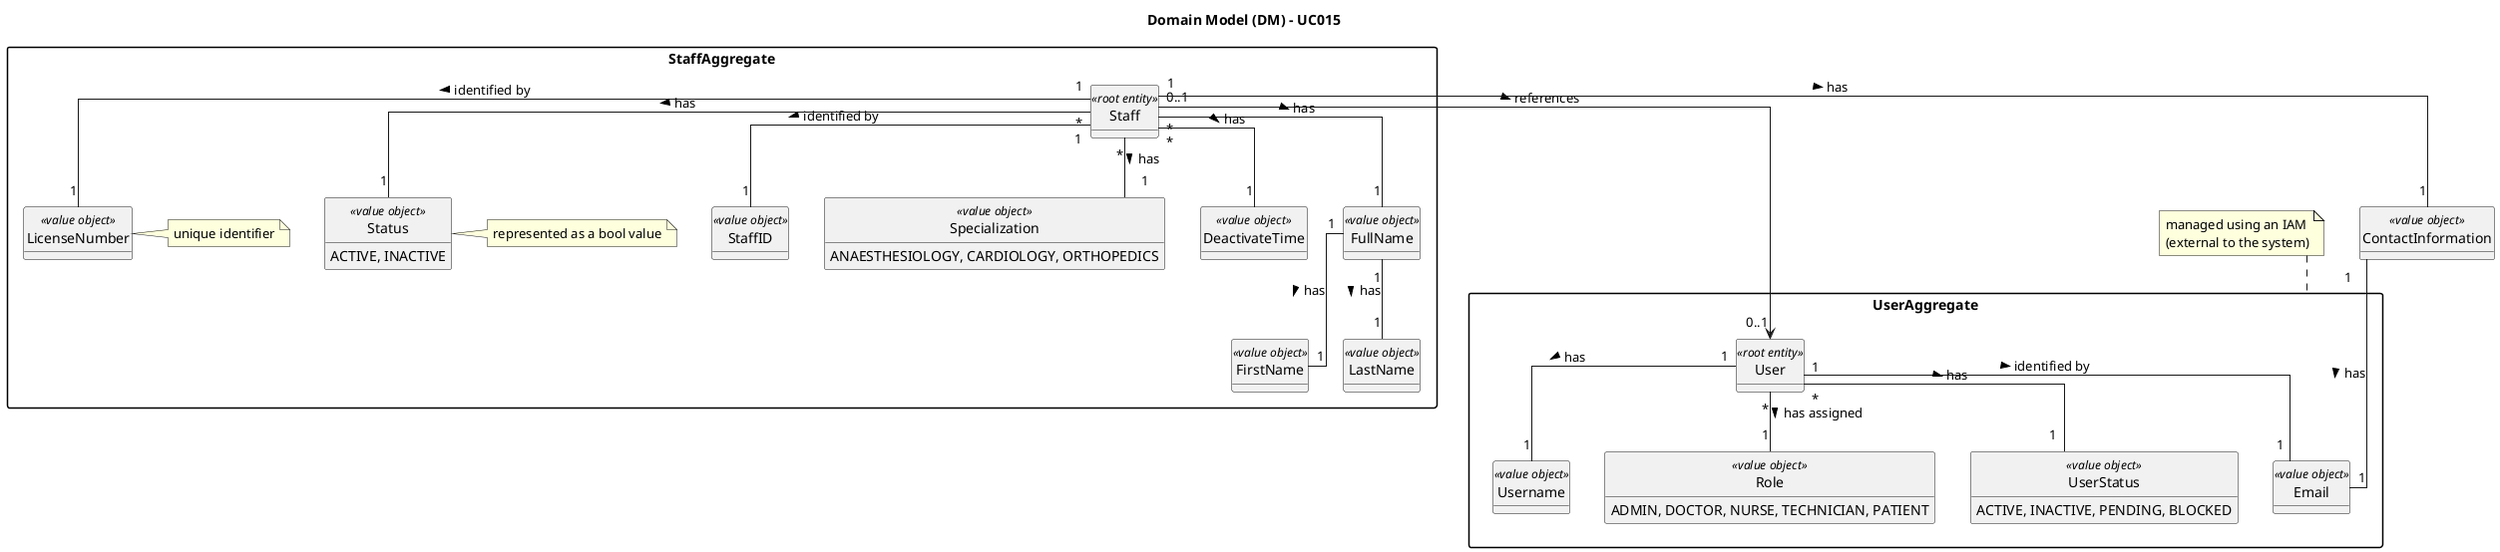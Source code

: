 @startuml uc015-domain-model
skinparam packageStyle rectangle
skinparam shadowing false
skinparam classAttributeIconSize 0
skinparam linetype ortho

left to right direction
top to bottom direction

hide methods
hide circle

title Domain Model (DM) - UC015

package UserAggregate {
  class User <<root entity>>
  class Username <<value object>>
  class Email <<value object>>
  class Role <<value object>> {
    ADMIN, DOCTOR, NURSE, TECHNICIAN, PATIENT
  }
  class UserStatus <<value object>> {
    ACTIVE, INACTIVE, PENDING, BLOCKED
  }
}
note top of UserAggregate: managed using an IAM\n(external to the system)

package StaffAggregate {
  class Staff <<root entity>>
  class StaffID <<value object>>
  class LicenseNumber <<value object>>
  note right of LicenseNumber: unique identifier
  class Status <<value object>> {
    ACTIVE, INACTIVE
  }
  note right of Status: represented as a bool value
  class Specialization <<value object>> {
    ANAESTHESIOLOGY, CARDIOLOGY, ORTHOPEDICS
  }
  class DeactivateTime <<value object>>
  class FullName <<value object>>
  class FirstName <<value object>>
  class LastName <<value object>>
}

class ContactInformation <<value object>>


FullName "1" -- "1" FirstName : > has
FullName "1" -- "1" LastName : > has
ContactInformation "1" --- "1" Email : > has

User "1" -- "1" Username : > has
User "1" -- "1" Email : > identified by
User "*" -- "1" Role : > has assigned
User "*" -- "1" UserStatus : > has

User "0..1" <-- "0..1" Staff : < references

Staff "1" -- "1" StaffID : > identified by
Staff "*" -- "1" FullName : > has
Staff "1" -- "1" LicenseNumber : > identified by
Staff "*" -- "1" Specialization : > has
Staff "1" -- "1" ContactInformation : > has
Staff "*" -- "1" DeactivateTime : > has
Staff "*" -- "1" Status : > has


@enduml